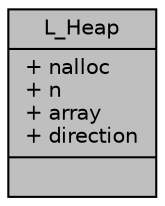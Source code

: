 digraph "L_Heap"
{
 // LATEX_PDF_SIZE
  edge [fontname="Helvetica",fontsize="10",labelfontname="Helvetica",labelfontsize="10"];
  node [fontname="Helvetica",fontsize="10",shape=record];
  Node1 [label="{L_Heap\n|+ nalloc\l+ n\l+ array\l+ direction\l|}",height=0.2,width=0.4,color="black", fillcolor="grey75", style="filled", fontcolor="black",tooltip=" "];
}
